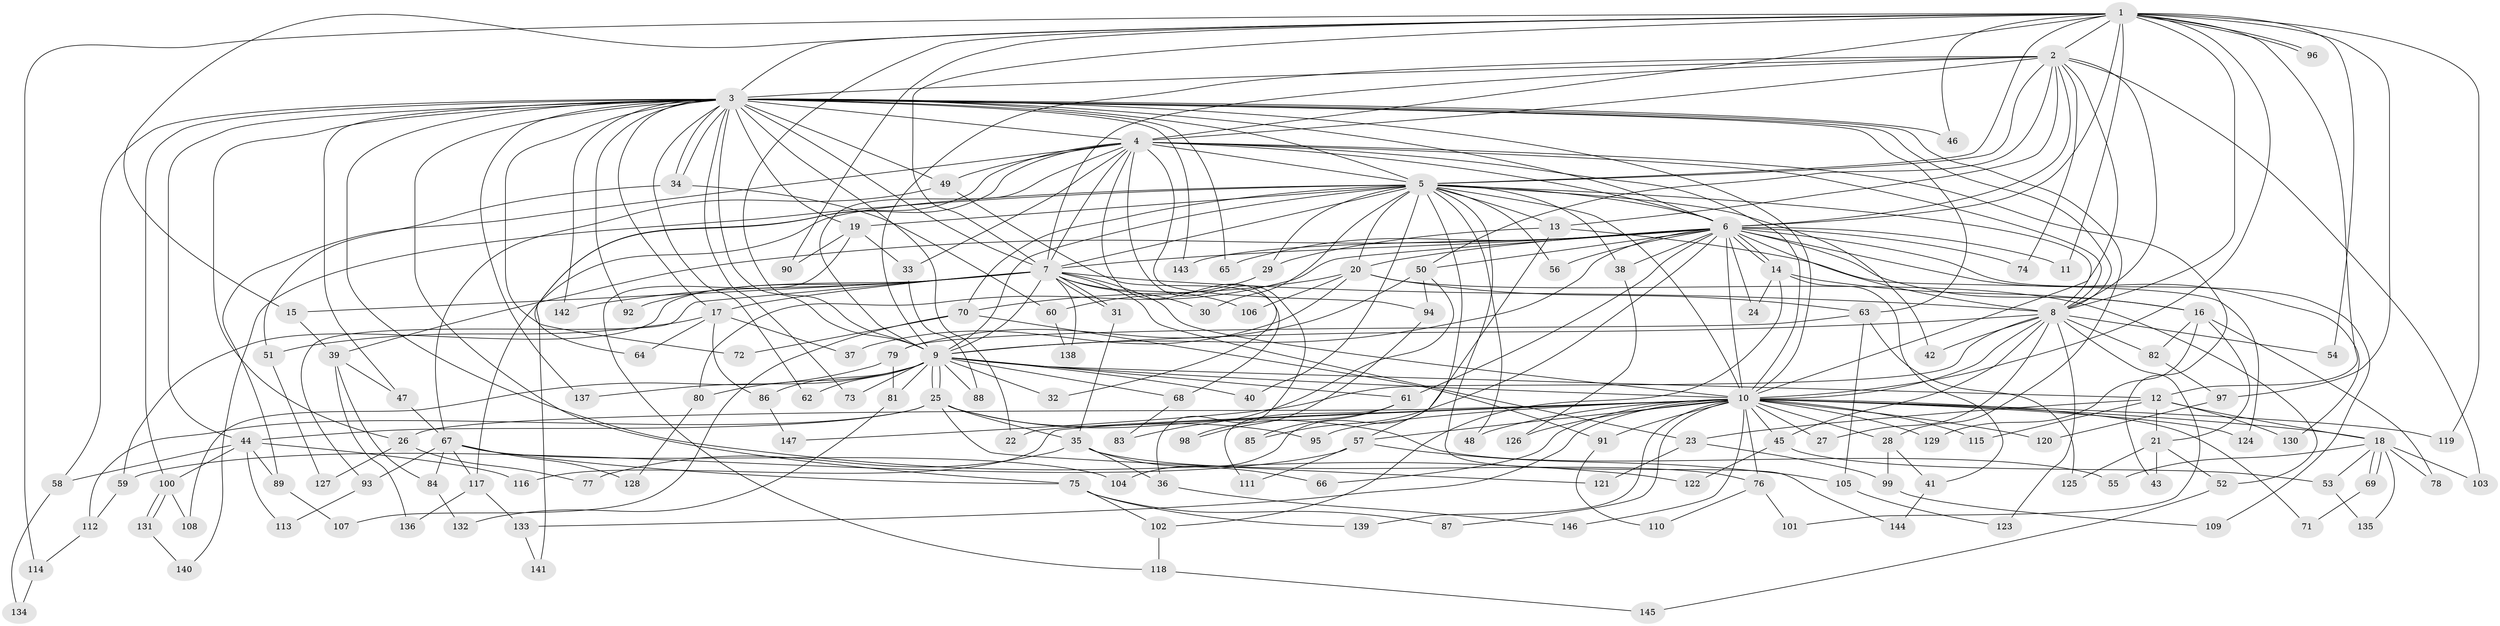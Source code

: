 // Generated by graph-tools (version 1.1) at 2025/01/03/09/25 03:01:16]
// undirected, 147 vertices, 319 edges
graph export_dot {
graph [start="1"]
  node [color=gray90,style=filled];
  1;
  2;
  3;
  4;
  5;
  6;
  7;
  8;
  9;
  10;
  11;
  12;
  13;
  14;
  15;
  16;
  17;
  18;
  19;
  20;
  21;
  22;
  23;
  24;
  25;
  26;
  27;
  28;
  29;
  30;
  31;
  32;
  33;
  34;
  35;
  36;
  37;
  38;
  39;
  40;
  41;
  42;
  43;
  44;
  45;
  46;
  47;
  48;
  49;
  50;
  51;
  52;
  53;
  54;
  55;
  56;
  57;
  58;
  59;
  60;
  61;
  62;
  63;
  64;
  65;
  66;
  67;
  68;
  69;
  70;
  71;
  72;
  73;
  74;
  75;
  76;
  77;
  78;
  79;
  80;
  81;
  82;
  83;
  84;
  85;
  86;
  87;
  88;
  89;
  90;
  91;
  92;
  93;
  94;
  95;
  96;
  97;
  98;
  99;
  100;
  101;
  102;
  103;
  104;
  105;
  106;
  107;
  108;
  109;
  110;
  111;
  112;
  113;
  114;
  115;
  116;
  117;
  118;
  119;
  120;
  121;
  122;
  123;
  124;
  125;
  126;
  127;
  128;
  129;
  130;
  131;
  132;
  133;
  134;
  135;
  136;
  137;
  138;
  139;
  140;
  141;
  142;
  143;
  144;
  145;
  146;
  147;
  1 -- 2;
  1 -- 3;
  1 -- 4;
  1 -- 5;
  1 -- 6;
  1 -- 7;
  1 -- 8;
  1 -- 9;
  1 -- 10;
  1 -- 11;
  1 -- 12;
  1 -- 15;
  1 -- 46;
  1 -- 54;
  1 -- 90;
  1 -- 96;
  1 -- 96;
  1 -- 97;
  1 -- 114;
  1 -- 119;
  2 -- 3;
  2 -- 4;
  2 -- 5;
  2 -- 6;
  2 -- 7;
  2 -- 8;
  2 -- 9;
  2 -- 10;
  2 -- 13;
  2 -- 50;
  2 -- 74;
  2 -- 103;
  3 -- 4;
  3 -- 5;
  3 -- 6;
  3 -- 7;
  3 -- 8;
  3 -- 9;
  3 -- 10;
  3 -- 17;
  3 -- 19;
  3 -- 22;
  3 -- 26;
  3 -- 28;
  3 -- 34;
  3 -- 34;
  3 -- 44;
  3 -- 46;
  3 -- 47;
  3 -- 49;
  3 -- 58;
  3 -- 62;
  3 -- 63;
  3 -- 65;
  3 -- 72;
  3 -- 73;
  3 -- 75;
  3 -- 92;
  3 -- 100;
  3 -- 122;
  3 -- 137;
  3 -- 142;
  3 -- 143;
  4 -- 5;
  4 -- 6;
  4 -- 7;
  4 -- 8;
  4 -- 9;
  4 -- 10;
  4 -- 32;
  4 -- 33;
  4 -- 36;
  4 -- 43;
  4 -- 49;
  4 -- 64;
  4 -- 89;
  4 -- 94;
  4 -- 141;
  5 -- 6;
  5 -- 7;
  5 -- 8;
  5 -- 9;
  5 -- 10;
  5 -- 13;
  5 -- 19;
  5 -- 20;
  5 -- 29;
  5 -- 30;
  5 -- 38;
  5 -- 40;
  5 -- 42;
  5 -- 48;
  5 -- 56;
  5 -- 57;
  5 -- 70;
  5 -- 117;
  5 -- 140;
  5 -- 144;
  6 -- 7;
  6 -- 8;
  6 -- 9;
  6 -- 10;
  6 -- 11;
  6 -- 14;
  6 -- 14;
  6 -- 16;
  6 -- 20;
  6 -- 24;
  6 -- 38;
  6 -- 39;
  6 -- 50;
  6 -- 56;
  6 -- 61;
  6 -- 65;
  6 -- 74;
  6 -- 80;
  6 -- 85;
  6 -- 109;
  6 -- 130;
  6 -- 143;
  7 -- 8;
  7 -- 9;
  7 -- 10;
  7 -- 15;
  7 -- 17;
  7 -- 23;
  7 -- 30;
  7 -- 31;
  7 -- 31;
  7 -- 59;
  7 -- 92;
  7 -- 93;
  7 -- 106;
  7 -- 138;
  7 -- 142;
  8 -- 9;
  8 -- 10;
  8 -- 27;
  8 -- 42;
  8 -- 45;
  8 -- 54;
  8 -- 82;
  8 -- 101;
  8 -- 123;
  8 -- 147;
  9 -- 10;
  9 -- 12;
  9 -- 25;
  9 -- 25;
  9 -- 32;
  9 -- 40;
  9 -- 61;
  9 -- 62;
  9 -- 68;
  9 -- 73;
  9 -- 80;
  9 -- 81;
  9 -- 86;
  9 -- 88;
  9 -- 137;
  10 -- 18;
  10 -- 22;
  10 -- 26;
  10 -- 27;
  10 -- 28;
  10 -- 45;
  10 -- 48;
  10 -- 57;
  10 -- 66;
  10 -- 71;
  10 -- 76;
  10 -- 87;
  10 -- 91;
  10 -- 95;
  10 -- 115;
  10 -- 116;
  10 -- 119;
  10 -- 120;
  10 -- 124;
  10 -- 126;
  10 -- 129;
  10 -- 133;
  10 -- 139;
  10 -- 146;
  12 -- 18;
  12 -- 21;
  12 -- 23;
  12 -- 115;
  12 -- 130;
  13 -- 29;
  13 -- 104;
  13 -- 124;
  14 -- 16;
  14 -- 24;
  14 -- 41;
  14 -- 102;
  15 -- 39;
  16 -- 21;
  16 -- 78;
  16 -- 82;
  16 -- 129;
  17 -- 37;
  17 -- 51;
  17 -- 64;
  17 -- 86;
  18 -- 53;
  18 -- 55;
  18 -- 69;
  18 -- 69;
  18 -- 78;
  18 -- 103;
  18 -- 135;
  19 -- 33;
  19 -- 90;
  19 -- 118;
  20 -- 37;
  20 -- 52;
  20 -- 63;
  20 -- 70;
  20 -- 106;
  21 -- 43;
  21 -- 52;
  21 -- 125;
  23 -- 99;
  23 -- 121;
  25 -- 35;
  25 -- 44;
  25 -- 55;
  25 -- 95;
  25 -- 112;
  25 -- 121;
  26 -- 77;
  26 -- 127;
  28 -- 41;
  28 -- 99;
  29 -- 60;
  31 -- 35;
  33 -- 88;
  34 -- 51;
  34 -- 60;
  35 -- 36;
  35 -- 66;
  35 -- 76;
  35 -- 77;
  36 -- 146;
  38 -- 126;
  39 -- 47;
  39 -- 84;
  39 -- 136;
  41 -- 144;
  44 -- 58;
  44 -- 89;
  44 -- 100;
  44 -- 113;
  44 -- 116;
  45 -- 53;
  45 -- 122;
  47 -- 67;
  49 -- 67;
  49 -- 68;
  50 -- 79;
  50 -- 83;
  50 -- 94;
  51 -- 127;
  52 -- 145;
  53 -- 135;
  57 -- 59;
  57 -- 105;
  57 -- 111;
  58 -- 134;
  59 -- 112;
  60 -- 138;
  61 -- 85;
  61 -- 98;
  61 -- 111;
  63 -- 79;
  63 -- 105;
  63 -- 125;
  67 -- 75;
  67 -- 84;
  67 -- 93;
  67 -- 104;
  67 -- 117;
  67 -- 128;
  68 -- 83;
  69 -- 71;
  70 -- 72;
  70 -- 91;
  70 -- 107;
  75 -- 87;
  75 -- 102;
  75 -- 139;
  76 -- 101;
  76 -- 110;
  79 -- 81;
  79 -- 108;
  80 -- 128;
  81 -- 132;
  82 -- 97;
  84 -- 132;
  86 -- 147;
  89 -- 107;
  91 -- 110;
  93 -- 113;
  94 -- 98;
  97 -- 120;
  99 -- 109;
  100 -- 108;
  100 -- 131;
  100 -- 131;
  102 -- 118;
  105 -- 123;
  112 -- 114;
  114 -- 134;
  117 -- 133;
  117 -- 136;
  118 -- 145;
  131 -- 140;
  133 -- 141;
}
